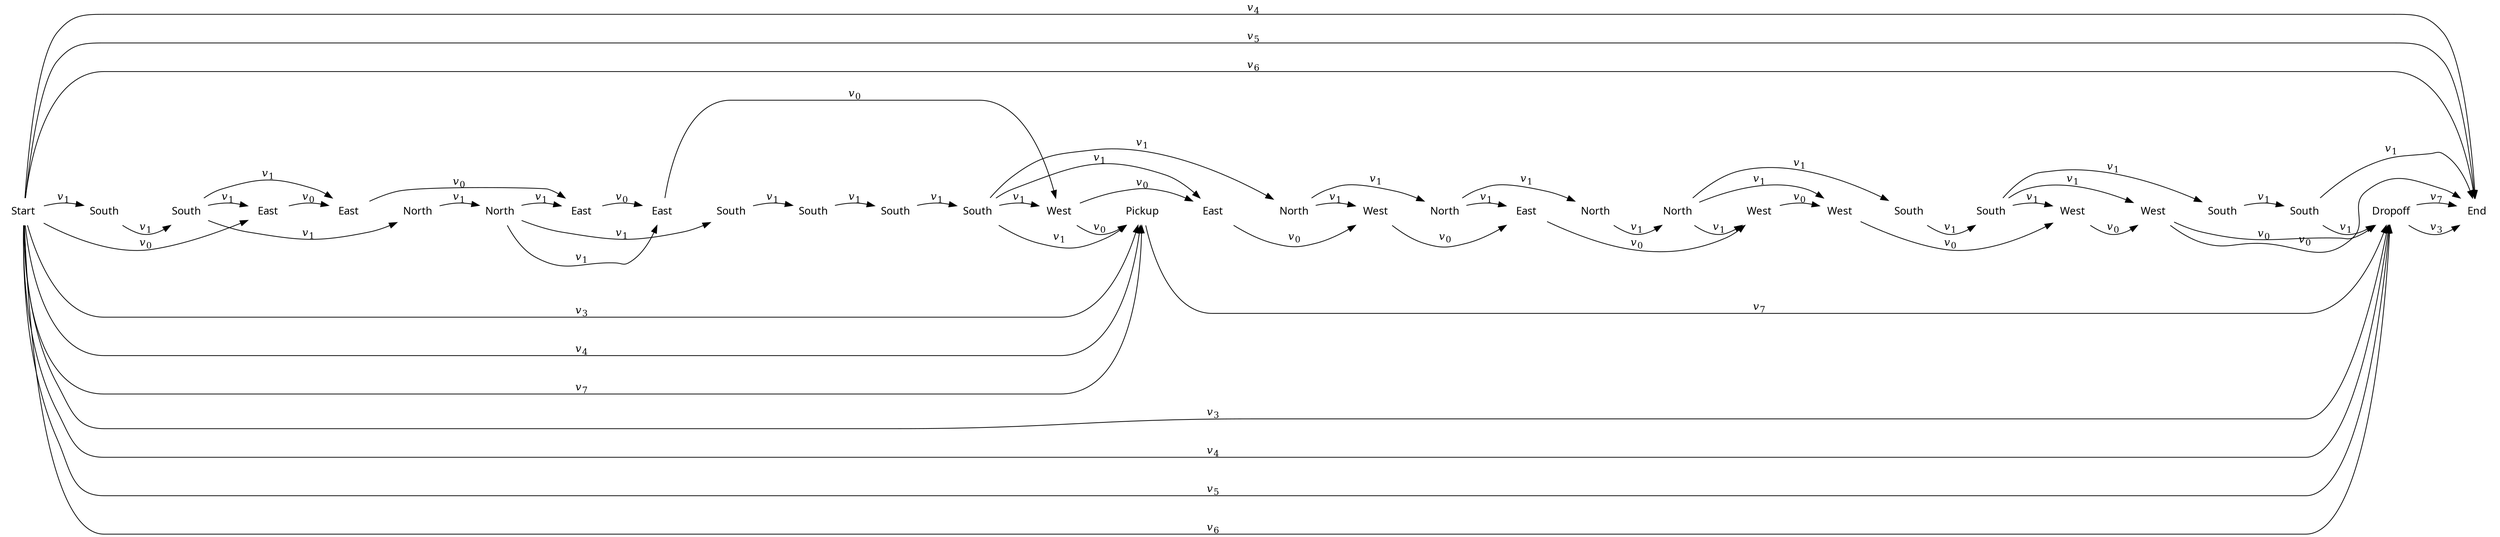 digraph cat {
rankdir=LR
node [shape=plaintext]
edge [arrowhead=normal]

0 [label="Start",fontname="sans"]
1 [label="South",fontname="sans"]
2 [label="South",fontname="sans"]
3 [label="East",fontname="sans"]
4 [label="East",fontname="sans"]
5 [label="North",fontname="sans"]
6 [label="North",fontname="sans"]
7 [label="East",fontname="sans"]
8 [label="East",fontname="sans"]
9 [label="South",fontname="sans"]
10 [label="South",fontname="sans"]
11 [label="South",fontname="sans"]
12 [label="South",fontname="sans"]
13 [label="West",fontname="sans"]
14 [label="Pickup",fontname="sans"]
15 [label="East",fontname="sans"]
16 [label="North",fontname="sans"]
17 [label="West",fontname="sans"]
18 [label="North",fontname="sans"]
19 [label="East",fontname="sans"]
20 [label="North",fontname="sans"]
21 [label="North",fontname="sans"]
22 [label="West",fontname="sans"]
23 [label="West",fontname="sans"]
24 [label="South",fontname="sans"]
25 [label="South",fontname="sans"]
26 [label="West",fontname="sans"]
27 [label="West",fontname="sans"]
28 [label="South",fontname="sans"]
29 [label="South",fontname="sans"]
30 [label="Dropoff",fontname="sans"]
31 [label="End",fontname="sans"]

0 -> 3 [label=<<i>v</i><sub>0</sub>>]
0 -> 1 [label=<<i>v</i><sub>1</sub>>]
0 -> 14 [label=<<i>v</i><sub>3</sub>>]
0 -> 30 [label=<<i>v</i><sub>3</sub>>]
0 -> 14 [label=<<i>v</i><sub>4</sub>>]
0 -> 30 [label=<<i>v</i><sub>4</sub>>]
0 -> 31 [label=<<i>v</i><sub>4</sub>>]
0 -> 30 [label=<<i>v</i><sub>5</sub>>]
0 -> 31 [label=<<i>v</i><sub>5</sub>>]
0 -> 30 [label=<<i>v</i><sub>6</sub>>]
0 -> 31 [label=<<i>v</i><sub>6</sub>>]
0 -> 14 [label=<<i>v</i><sub>7</sub>>]
1 -> 2 [label=<<i>v</i><sub>1</sub>>]
2 -> 3 [label=<<i>v</i><sub>1</sub>>]
2 -> 4 [label=<<i>v</i><sub>1</sub>>]
2 -> 5 [label=<<i>v</i><sub>1</sub>>]
3 -> 4 [label=<<i>v</i><sub>0</sub>>]
4 -> 7 [label=<<i>v</i><sub>0</sub>>]
5 -> 6 [label=<<i>v</i><sub>1</sub>>]
6 -> 7 [label=<<i>v</i><sub>1</sub>>]
6 -> 8 [label=<<i>v</i><sub>1</sub>>]
6 -> 9 [label=<<i>v</i><sub>1</sub>>]
7 -> 8 [label=<<i>v</i><sub>0</sub>>]
8 -> 13 [label=<<i>v</i><sub>0</sub>>]
9 -> 10 [label=<<i>v</i><sub>1</sub>>]
10 -> 11 [label=<<i>v</i><sub>1</sub>>]
11 -> 12 [label=<<i>v</i><sub>1</sub>>]
12 -> 13 [label=<<i>v</i><sub>1</sub>>]
12 -> 14 [label=<<i>v</i><sub>1</sub>>]
12 -> 15 [label=<<i>v</i><sub>1</sub>>]
12 -> 16 [label=<<i>v</i><sub>1</sub>>]
13 -> 14 [label=<<i>v</i><sub>0</sub>>]
13 -> 15 [label=<<i>v</i><sub>0</sub>>]
14 -> 30 [label=<<i>v</i><sub>7</sub>>]
15 -> 17 [label=<<i>v</i><sub>0</sub>>]
16 -> 17 [label=<<i>v</i><sub>1</sub>>]
16 -> 18 [label=<<i>v</i><sub>1</sub>>]
17 -> 19 [label=<<i>v</i><sub>0</sub>>]
18 -> 19 [label=<<i>v</i><sub>1</sub>>]
18 -> 20 [label=<<i>v</i><sub>1</sub>>]
19 -> 22 [label=<<i>v</i><sub>0</sub>>]
20 -> 21 [label=<<i>v</i><sub>1</sub>>]
21 -> 22 [label=<<i>v</i><sub>1</sub>>]
21 -> 23 [label=<<i>v</i><sub>1</sub>>]
21 -> 24 [label=<<i>v</i><sub>1</sub>>]
22 -> 23 [label=<<i>v</i><sub>0</sub>>]
23 -> 26 [label=<<i>v</i><sub>0</sub>>]
24 -> 25 [label=<<i>v</i><sub>1</sub>>]
25 -> 26 [label=<<i>v</i><sub>1</sub>>]
25 -> 27 [label=<<i>v</i><sub>1</sub>>]
25 -> 28 [label=<<i>v</i><sub>1</sub>>]
26 -> 27 [label=<<i>v</i><sub>0</sub>>]
27 -> 30 [label=<<i>v</i><sub>0</sub>>]
27 -> 31 [label=<<i>v</i><sub>0</sub>>]
28 -> 29 [label=<<i>v</i><sub>1</sub>>]
29 -> 30 [label=<<i>v</i><sub>1</sub>>]
29 -> 31 [label=<<i>v</i><sub>1</sub>>]
30 -> 31 [label=<<i>v</i><sub>3</sub>>]
30 -> 31 [label=<<i>v</i><sub>7</sub>>]

# To line up the actions
0 -> 1 [weight=100,style=invis]
1 -> 2 [weight=100,style=invis]
2 -> 3 [weight=100,style=invis]
3 -> 4 [weight=100,style=invis]
4 -> 5 [weight=100,style=invis]
5 -> 6 [weight=100,style=invis]
6 -> 7 [weight=100,style=invis]
7 -> 8 [weight=100,style=invis]
8 -> 9 [weight=100,style=invis]
9 -> 10 [weight=100,style=invis]
10 -> 11 [weight=100,style=invis]
11 -> 12 [weight=100,style=invis]
12 -> 13 [weight=100,style=invis]
13 -> 14 [weight=100,style=invis]
14 -> 15 [weight=100,style=invis]
15 -> 16 [weight=100,style=invis]
16 -> 17 [weight=100,style=invis]
17 -> 18 [weight=100,style=invis]
18 -> 19 [weight=100,style=invis]
19 -> 20 [weight=100,style=invis]
20 -> 21 [weight=100,style=invis]
21 -> 22 [weight=100,style=invis]
22 -> 23 [weight=100,style=invis]
23 -> 24 [weight=100,style=invis]
24 -> 25 [weight=100,style=invis]
25 -> 26 [weight=100,style=invis]
26 -> 27 [weight=100,style=invis]
27 -> 28 [weight=100,style=invis]
28 -> 29 [weight=100,style=invis]
29 -> 30 [weight=100,style=invis]
30 -> 31 [weight=100,style=invis]
}
